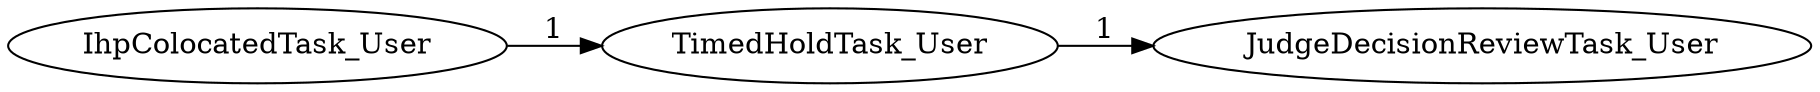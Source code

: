 digraph G {
rankdir="LR";
"TimedHoldTask_User" -> "JudgeDecisionReviewTask_User" [label=1]
"IhpColocatedTask_User" -> "TimedHoldTask_User" [label=1]
}